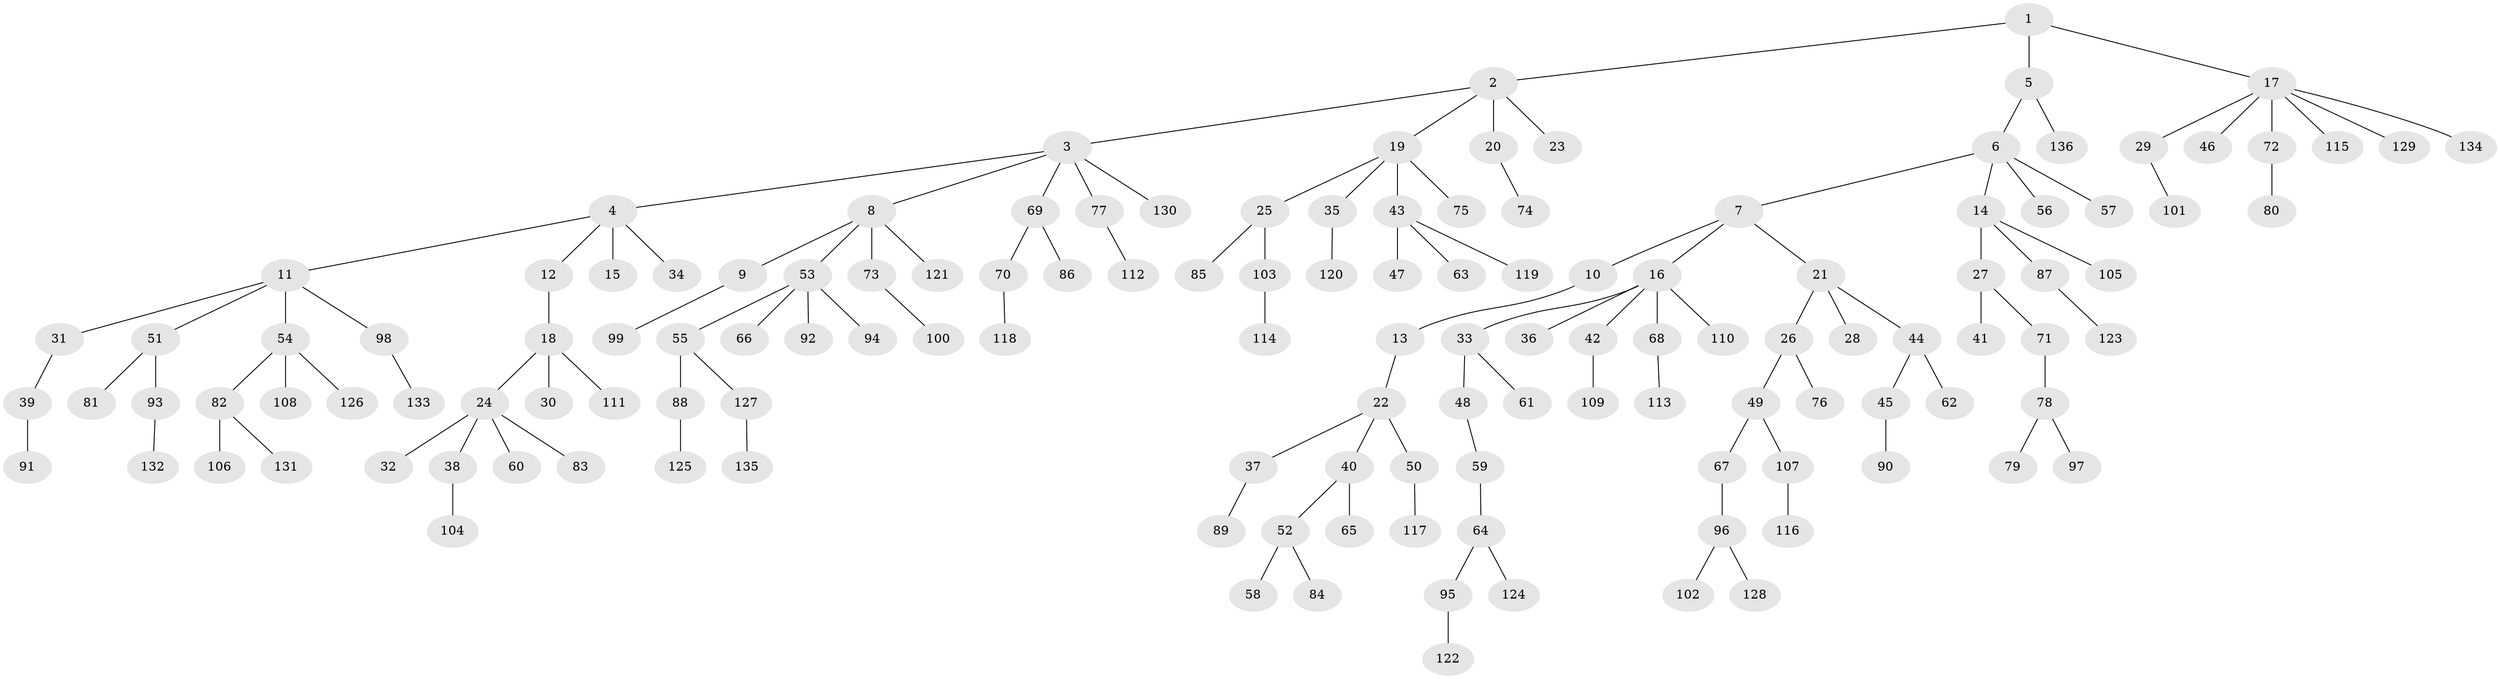 // Generated by graph-tools (version 1.1) at 2025/36/03/09/25 02:36:28]
// undirected, 136 vertices, 135 edges
graph export_dot {
graph [start="1"]
  node [color=gray90,style=filled];
  1;
  2;
  3;
  4;
  5;
  6;
  7;
  8;
  9;
  10;
  11;
  12;
  13;
  14;
  15;
  16;
  17;
  18;
  19;
  20;
  21;
  22;
  23;
  24;
  25;
  26;
  27;
  28;
  29;
  30;
  31;
  32;
  33;
  34;
  35;
  36;
  37;
  38;
  39;
  40;
  41;
  42;
  43;
  44;
  45;
  46;
  47;
  48;
  49;
  50;
  51;
  52;
  53;
  54;
  55;
  56;
  57;
  58;
  59;
  60;
  61;
  62;
  63;
  64;
  65;
  66;
  67;
  68;
  69;
  70;
  71;
  72;
  73;
  74;
  75;
  76;
  77;
  78;
  79;
  80;
  81;
  82;
  83;
  84;
  85;
  86;
  87;
  88;
  89;
  90;
  91;
  92;
  93;
  94;
  95;
  96;
  97;
  98;
  99;
  100;
  101;
  102;
  103;
  104;
  105;
  106;
  107;
  108;
  109;
  110;
  111;
  112;
  113;
  114;
  115;
  116;
  117;
  118;
  119;
  120;
  121;
  122;
  123;
  124;
  125;
  126;
  127;
  128;
  129;
  130;
  131;
  132;
  133;
  134;
  135;
  136;
  1 -- 2;
  1 -- 5;
  1 -- 17;
  2 -- 3;
  2 -- 19;
  2 -- 20;
  2 -- 23;
  3 -- 4;
  3 -- 8;
  3 -- 69;
  3 -- 77;
  3 -- 130;
  4 -- 11;
  4 -- 12;
  4 -- 15;
  4 -- 34;
  5 -- 6;
  5 -- 136;
  6 -- 7;
  6 -- 14;
  6 -- 56;
  6 -- 57;
  7 -- 10;
  7 -- 16;
  7 -- 21;
  8 -- 9;
  8 -- 53;
  8 -- 73;
  8 -- 121;
  9 -- 99;
  10 -- 13;
  11 -- 31;
  11 -- 51;
  11 -- 54;
  11 -- 98;
  12 -- 18;
  13 -- 22;
  14 -- 27;
  14 -- 87;
  14 -- 105;
  16 -- 33;
  16 -- 36;
  16 -- 42;
  16 -- 68;
  16 -- 110;
  17 -- 29;
  17 -- 46;
  17 -- 72;
  17 -- 115;
  17 -- 129;
  17 -- 134;
  18 -- 24;
  18 -- 30;
  18 -- 111;
  19 -- 25;
  19 -- 35;
  19 -- 43;
  19 -- 75;
  20 -- 74;
  21 -- 26;
  21 -- 28;
  21 -- 44;
  22 -- 37;
  22 -- 40;
  22 -- 50;
  24 -- 32;
  24 -- 38;
  24 -- 60;
  24 -- 83;
  25 -- 85;
  25 -- 103;
  26 -- 49;
  26 -- 76;
  27 -- 41;
  27 -- 71;
  29 -- 101;
  31 -- 39;
  33 -- 48;
  33 -- 61;
  35 -- 120;
  37 -- 89;
  38 -- 104;
  39 -- 91;
  40 -- 52;
  40 -- 65;
  42 -- 109;
  43 -- 47;
  43 -- 63;
  43 -- 119;
  44 -- 45;
  44 -- 62;
  45 -- 90;
  48 -- 59;
  49 -- 67;
  49 -- 107;
  50 -- 117;
  51 -- 81;
  51 -- 93;
  52 -- 58;
  52 -- 84;
  53 -- 55;
  53 -- 66;
  53 -- 92;
  53 -- 94;
  54 -- 82;
  54 -- 108;
  54 -- 126;
  55 -- 88;
  55 -- 127;
  59 -- 64;
  64 -- 95;
  64 -- 124;
  67 -- 96;
  68 -- 113;
  69 -- 70;
  69 -- 86;
  70 -- 118;
  71 -- 78;
  72 -- 80;
  73 -- 100;
  77 -- 112;
  78 -- 79;
  78 -- 97;
  82 -- 106;
  82 -- 131;
  87 -- 123;
  88 -- 125;
  93 -- 132;
  95 -- 122;
  96 -- 102;
  96 -- 128;
  98 -- 133;
  103 -- 114;
  107 -- 116;
  127 -- 135;
}
